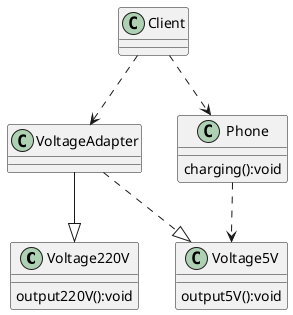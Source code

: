@startuml
class Voltage220V{
output220V():void
}

class Voltage5V{
output5V():void
}

VoltageAdapter--|>Voltage220V
VoltageAdapter..|>Voltage5V

class Phone{
charging():void
}

Phone..>Voltage5V
Client..>Phone
Client..>VoltageAdapter

@enduml